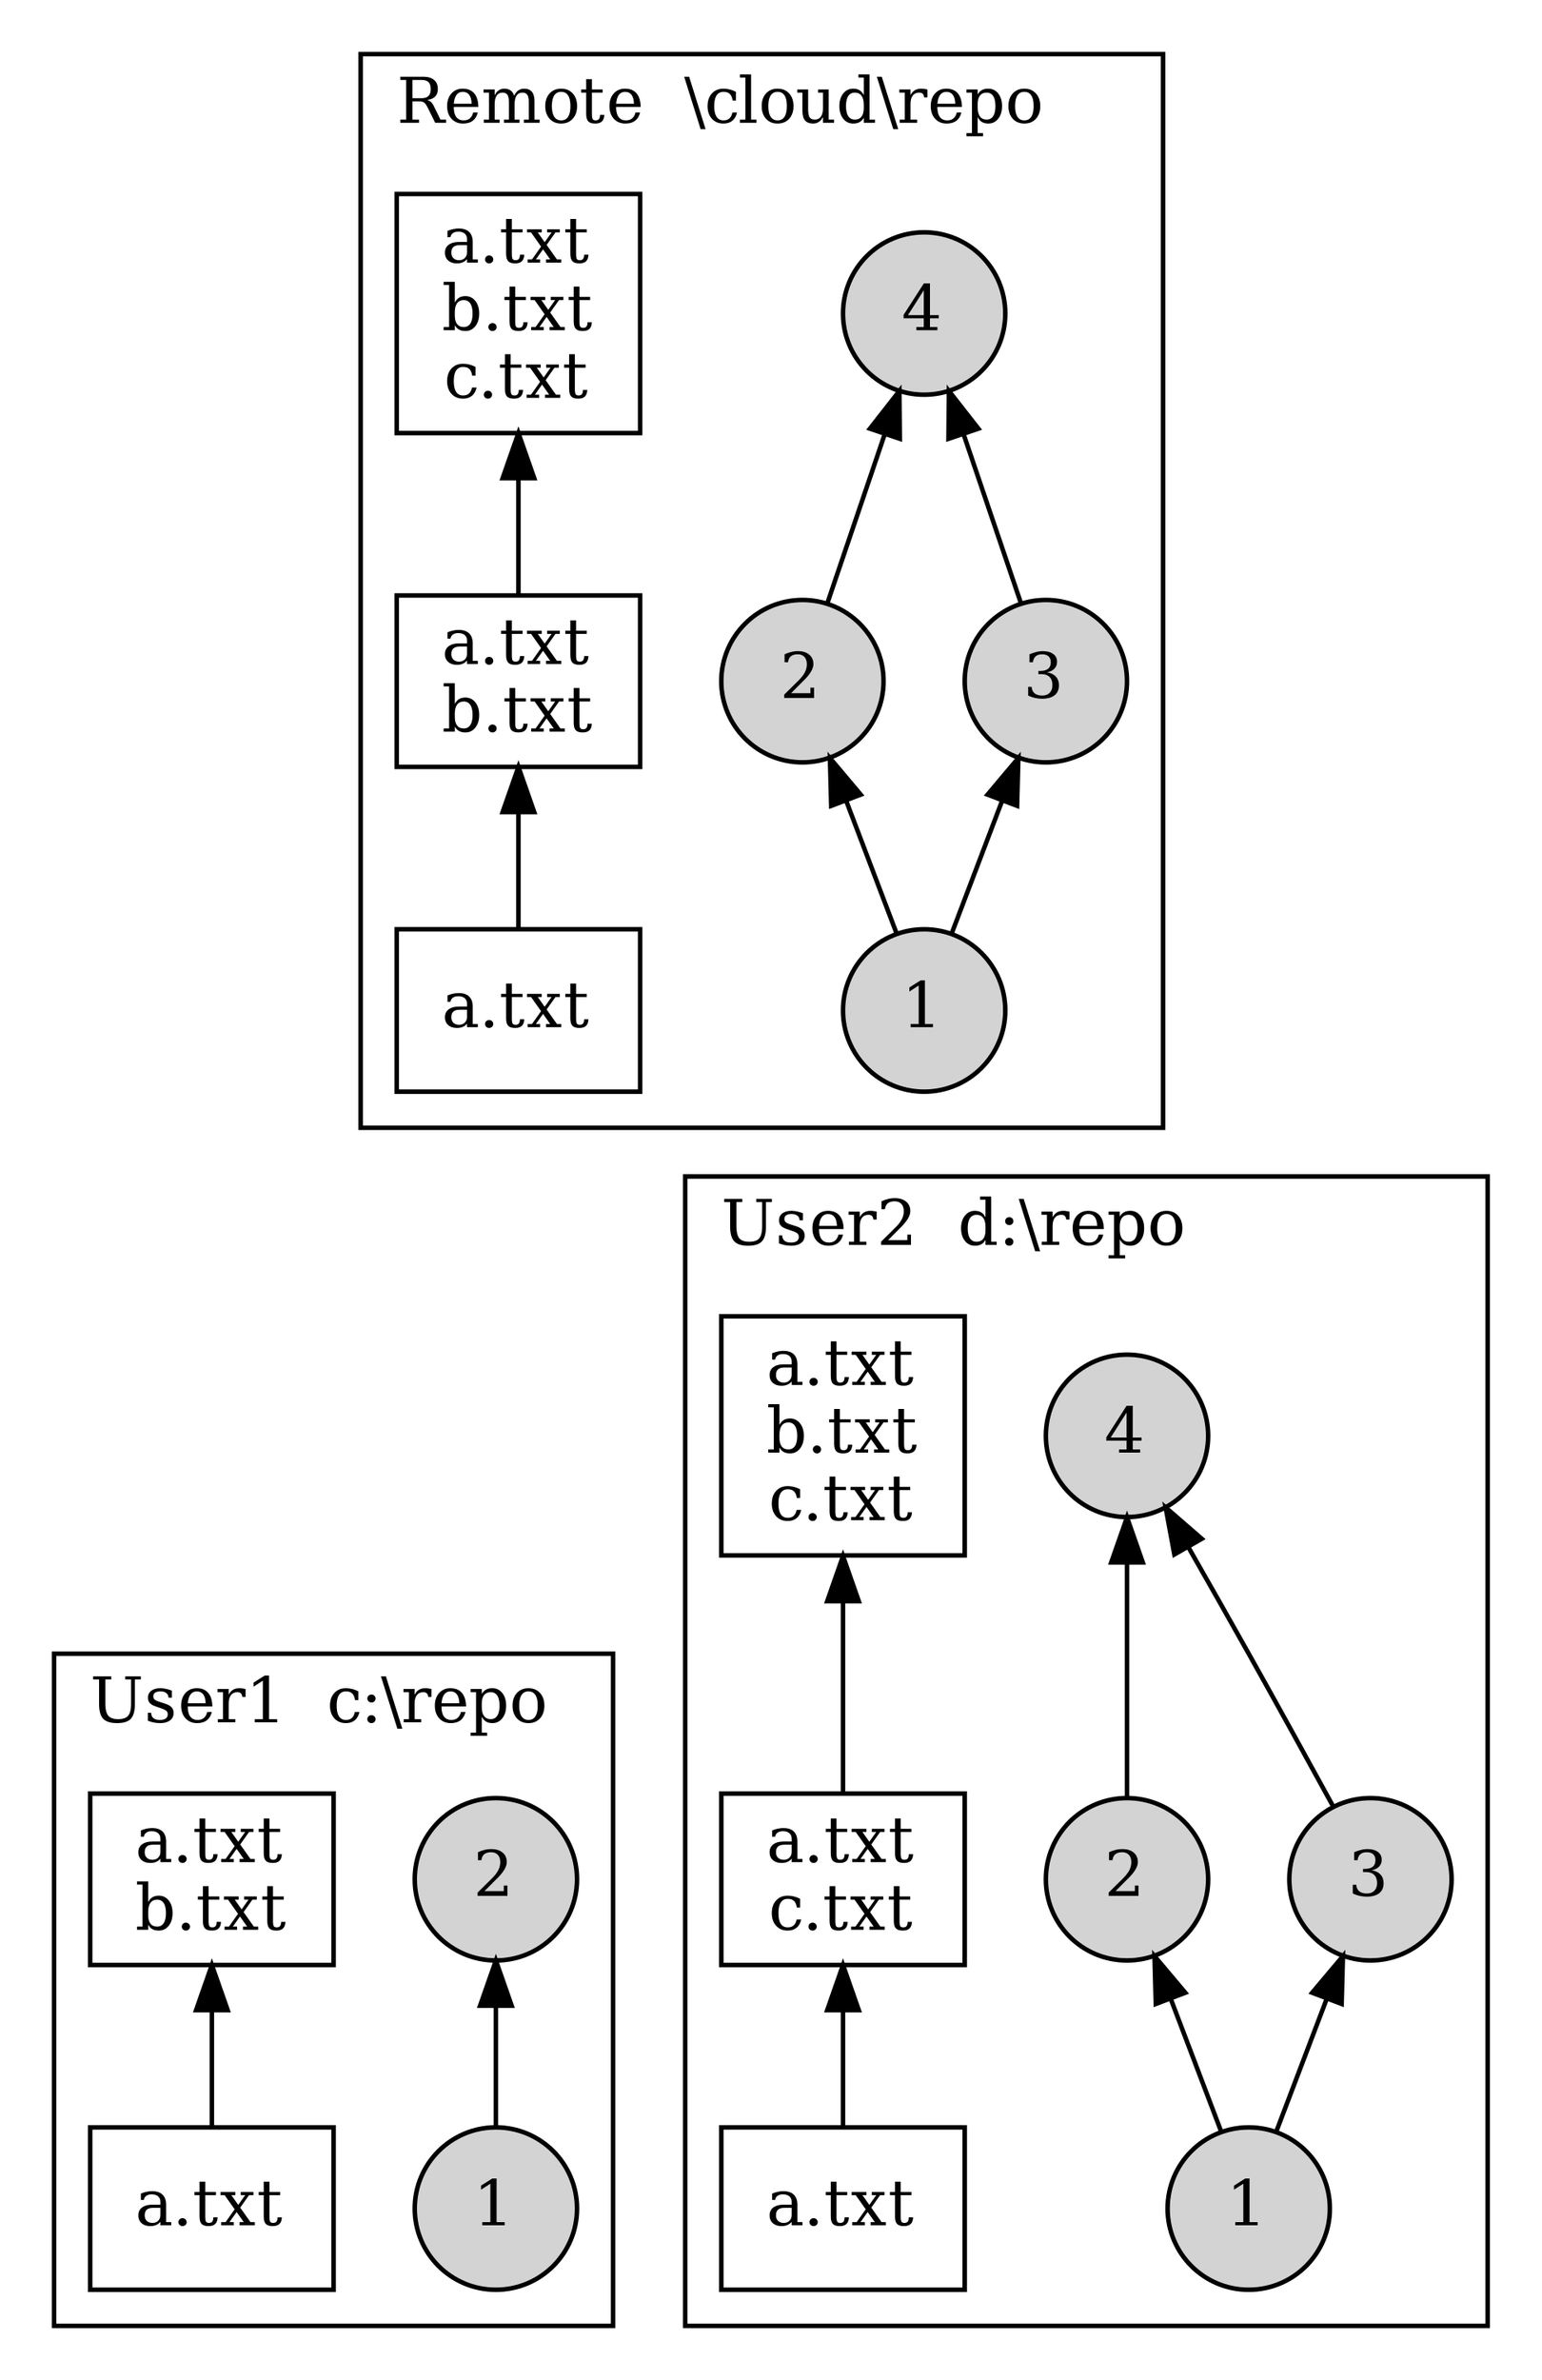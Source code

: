 digraph simple {
    rankdir="BT"
    size="20!"
    node [shape=circle, style=filled]
    u1Cs1 [label="1"]
    u1Cs2  [label="2"]
    u1fill1 [style=invisible]
    u2Cs1 [label="1"]
    u2Cs2 [label="2"]
    u2Cs3 [label="3"]
    u2Cs4 [label="4"]
    r1Cs1 [label="1"]
    r1Cs2 [label="2"]
    r1Cs3 [label="3"]
    r1Cs4 [label="4"]
    node [shape=box, style=""]
    labelloc="b"
    labeljust="l";

    subgraph cluster_user1 {
        label="User1  c:\\repo"
        u1Fs1 [label="a.txt"];
        u1Fs2 [label="a.txt\nb.txt"];
        u1Fs1 -> u1Fs2
        u1Cs1 -> u1Cs2
    }

    subgraph cluster_user2 {
        label="User2  d:\\repo"
        u2Fs1 [label="a.txt"];
        u2Fs2 [label="a.txt\nc.txt"];
        u2Fs3 [label="a.txt\nb.txt\nc.txt"];
        u2Fs1 -> u2Fs2 -> u2Fs3
        u2Cs1 -> u2Cs3 -> u2Cs4
        u2Cs1 -> u2Cs2 -> u2Cs4
    }

    subgraph cluster_remote {
        label="Remote  \\cloud\\repo"
        r1Fs1 [label="a.txt"];
        r1Fs2 [label="a.txt\nb.txt"];
        r1Fs3 [label="a.txt\nb.txt\nc.txt"];
        r1Fs1 -> r1Fs2 -> r1Fs3
        r1Cs1 -> r1Cs2 -> r1Cs4
        r1Cs1 -> r1Cs3 -> r1Cs4
    }

    u1fill1  -> r1Cs1 [style=invis]
    u2Cs4 -> r1Cs1 [style=invis]
}
